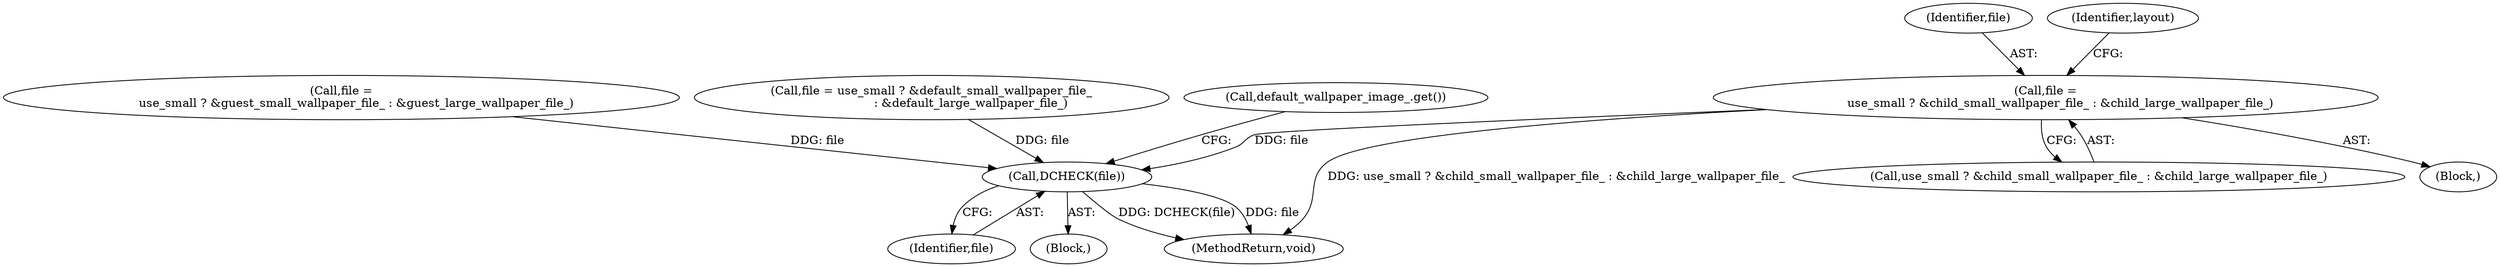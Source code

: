digraph "0_Chrome_39595f8d4dffcb644d438106dcb64a30c139ff0e@pointer" {
"1000149" [label="(Call,file =\n        use_small ? &child_small_wallpaper_file_ : &child_large_wallpaper_file_)"];
"1000174" [label="(Call,DCHECK(file))"];
"1000149" [label="(Call,file =\n        use_small ? &child_small_wallpaper_file_ : &child_large_wallpaper_file_)"];
"1000133" [label="(Call,file =\n        use_small ? &guest_small_wallpaper_file_ : &guest_large_wallpaper_file_)"];
"1000175" [label="(Identifier,file)"];
"1000174" [label="(Call,DCHECK(file))"];
"1000159" [label="(Call,file = use_small ? &default_small_wallpaper_file_\n                     : &default_large_wallpaper_file_)"];
"1000179" [label="(Call,default_wallpaper_image_.get())"];
"1000105" [label="(Block,)"];
"1000222" [label="(MethodReturn,void)"];
"1000150" [label="(Identifier,file)"];
"1000151" [label="(Call,use_small ? &child_small_wallpaper_file_ : &child_large_wallpaper_file_)"];
"1000169" [label="(Identifier,layout)"];
"1000148" [label="(Block,)"];
"1000149" -> "1000148"  [label="AST: "];
"1000149" -> "1000151"  [label="CFG: "];
"1000150" -> "1000149"  [label="AST: "];
"1000151" -> "1000149"  [label="AST: "];
"1000169" -> "1000149"  [label="CFG: "];
"1000149" -> "1000222"  [label="DDG: use_small ? &child_small_wallpaper_file_ : &child_large_wallpaper_file_"];
"1000149" -> "1000174"  [label="DDG: file"];
"1000174" -> "1000105"  [label="AST: "];
"1000174" -> "1000175"  [label="CFG: "];
"1000175" -> "1000174"  [label="AST: "];
"1000179" -> "1000174"  [label="CFG: "];
"1000174" -> "1000222"  [label="DDG: DCHECK(file)"];
"1000174" -> "1000222"  [label="DDG: file"];
"1000159" -> "1000174"  [label="DDG: file"];
"1000133" -> "1000174"  [label="DDG: file"];
}

